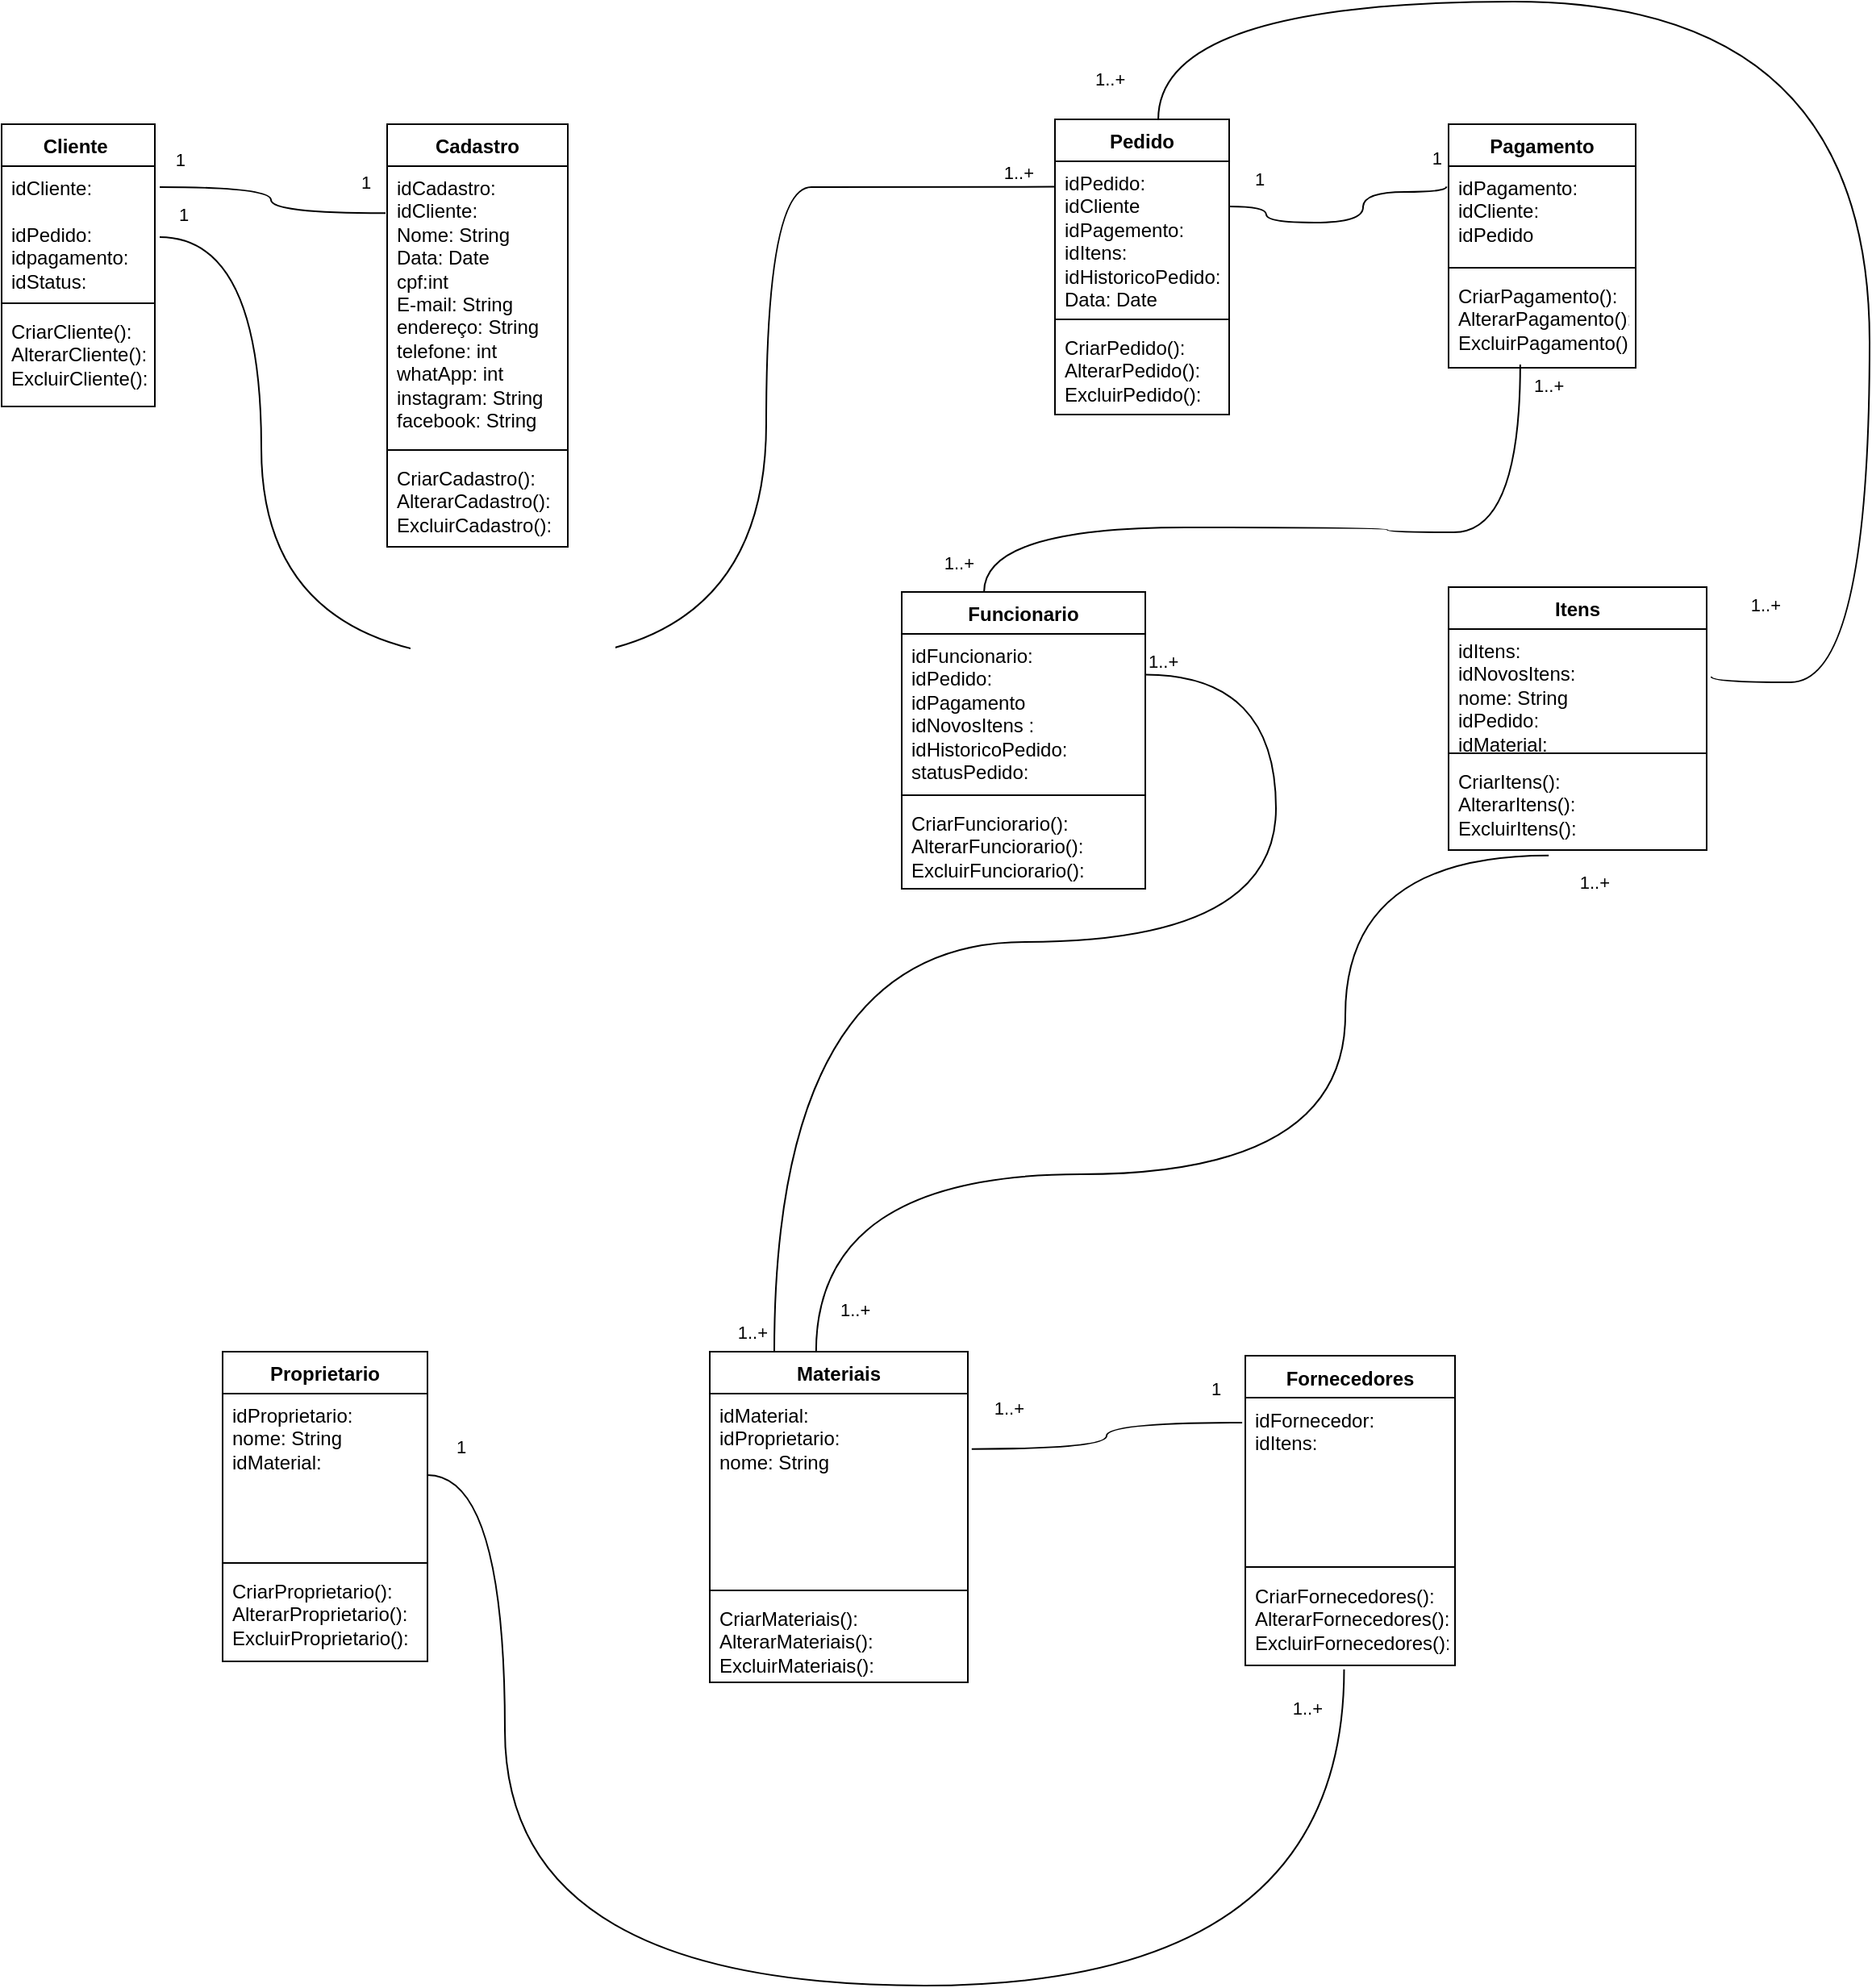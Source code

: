 <mxfile version="26.2.13">
  <diagram name="Página-1" id="I8beG7DLc7keUHuK3WOg">
    <mxGraphModel dx="1161" dy="979" grid="0" gridSize="10" guides="1" tooltips="1" connect="1" arrows="1" fold="1" page="0" pageScale="1" pageWidth="827" pageHeight="1169" math="0" shadow="0">
      <root>
        <mxCell id="0" />
        <mxCell id="1" parent="0" />
        <mxCell id="ag3H703gYOMIYS7V91si-2" value="Cliente&amp;nbsp;" style="swimlane;fontStyle=1;align=center;verticalAlign=top;childLayout=stackLayout;horizontal=1;startSize=26;horizontalStack=0;resizeParent=1;resizeParentMax=0;resizeLast=0;collapsible=1;marginBottom=0;whiteSpace=wrap;html=1;" parent="1" vertex="1">
          <mxGeometry x="-379" y="-159" width="95" height="175" as="geometry">
            <mxRectangle x="-102" y="-28" width="95" height="26" as="alternateBounds" />
          </mxGeometry>
        </mxCell>
        <mxCell id="ag3H703gYOMIYS7V91si-3" value="&lt;div&gt;idCliente:&amp;nbsp;&lt;/div&gt;&lt;div&gt;&lt;br&gt;&lt;/div&gt;idPedido:&lt;div&gt;idpagamento:&lt;/div&gt;&lt;div&gt;idStatus:&lt;/div&gt;&lt;div&gt;&lt;br&gt;&lt;div&gt;&lt;br&gt;&lt;/div&gt;&lt;div&gt;&lt;br&gt;&lt;/div&gt;&lt;/div&gt;" style="text;strokeColor=none;fillColor=none;align=left;verticalAlign=top;spacingLeft=4;spacingRight=4;overflow=hidden;rotatable=0;points=[[0,0.5],[1,0.5]];portConstraint=eastwest;whiteSpace=wrap;html=1;" parent="ag3H703gYOMIYS7V91si-2" vertex="1">
          <mxGeometry y="26" width="95" height="81" as="geometry" />
        </mxCell>
        <mxCell id="ag3H703gYOMIYS7V91si-4" value="" style="line;strokeWidth=1;fillColor=none;align=left;verticalAlign=middle;spacingTop=-1;spacingLeft=3;spacingRight=3;rotatable=0;labelPosition=right;points=[];portConstraint=eastwest;strokeColor=inherit;" parent="ag3H703gYOMIYS7V91si-2" vertex="1">
          <mxGeometry y="107" width="95" height="8" as="geometry" />
        </mxCell>
        <mxCell id="ag3H703gYOMIYS7V91si-5" value="CriarCliente():&lt;div&gt;Alterar&lt;span style=&quot;background-color: transparent; color: light-dark(rgb(0, 0, 0), rgb(255, 255, 255));&quot;&gt;Cliente()&lt;/span&gt;&lt;span style=&quot;background-color: transparent; color: light-dark(rgb(0, 0, 0), rgb(255, 255, 255));&quot;&gt;:&lt;/span&gt;&lt;/div&gt;&lt;div&gt;Excluir&lt;span style=&quot;background-color: transparent; color: light-dark(rgb(0, 0, 0), rgb(255, 255, 255));&quot;&gt;Cliente()&lt;/span&gt;&lt;span style=&quot;background-color: transparent; color: light-dark(rgb(0, 0, 0), rgb(255, 255, 255));&quot;&gt;:&lt;/span&gt;&lt;/div&gt;" style="text;strokeColor=none;fillColor=none;align=left;verticalAlign=top;spacingLeft=4;spacingRight=4;overflow=hidden;rotatable=0;points=[[0,0.5],[1,0.5]];portConstraint=eastwest;whiteSpace=wrap;html=1;" parent="ag3H703gYOMIYS7V91si-2" vertex="1">
          <mxGeometry y="115" width="95" height="60" as="geometry" />
        </mxCell>
        <mxCell id="ag3H703gYOMIYS7V91si-6" value="Funcionario" style="swimlane;fontStyle=1;align=center;verticalAlign=top;childLayout=stackLayout;horizontal=1;startSize=26;horizontalStack=0;resizeParent=1;resizeParentMax=0;resizeLast=0;collapsible=1;marginBottom=0;whiteSpace=wrap;html=1;" parent="1" vertex="1">
          <mxGeometry x="179" y="131" width="151" height="184" as="geometry" />
        </mxCell>
        <mxCell id="ag3H703gYOMIYS7V91si-7" value="&lt;div&gt;idFuncionario:&lt;/div&gt;&lt;div&gt;idPedido:&lt;/div&gt;&lt;div&gt;idPagamento&lt;/div&gt;&lt;div&gt;idNovosItens :&lt;/div&gt;idHistoricoPedido:&lt;div&gt;&lt;span style=&quot;background-color: transparent; color: light-dark(rgb(0, 0, 0), rgb(255, 255, 255));&quot;&gt;statusPedido:&lt;/span&gt;&lt;/div&gt;&lt;div&gt;&lt;br&gt;&lt;/div&gt;" style="text;strokeColor=none;fillColor=none;align=left;verticalAlign=top;spacingLeft=4;spacingRight=4;overflow=hidden;rotatable=0;points=[[0,0.5],[1,0.5]];portConstraint=eastwest;whiteSpace=wrap;html=1;" parent="ag3H703gYOMIYS7V91si-6" vertex="1">
          <mxGeometry y="26" width="151" height="96" as="geometry" />
        </mxCell>
        <mxCell id="ag3H703gYOMIYS7V91si-8" value="" style="line;strokeWidth=1;fillColor=none;align=left;verticalAlign=middle;spacingTop=-1;spacingLeft=3;spacingRight=3;rotatable=0;labelPosition=right;points=[];portConstraint=eastwest;strokeColor=inherit;" parent="ag3H703gYOMIYS7V91si-6" vertex="1">
          <mxGeometry y="122" width="151" height="8" as="geometry" />
        </mxCell>
        <mxCell id="ag3H703gYOMIYS7V91si-9" value="CriarFunciorario():&lt;div&gt;Alterar&lt;span style=&quot;background-color: transparent; color: light-dark(rgb(0, 0, 0), rgb(255, 255, 255));&quot;&gt;Funciorario&lt;/span&gt;&lt;span style=&quot;background-color: transparent; color: light-dark(rgb(0, 0, 0), rgb(255, 255, 255));&quot;&gt;():&lt;/span&gt;&lt;/div&gt;&lt;div&gt;Excluir&lt;span style=&quot;background-color: transparent; color: light-dark(rgb(0, 0, 0), rgb(255, 255, 255));&quot;&gt;Funciorario&lt;/span&gt;&lt;span style=&quot;background-color: transparent; color: light-dark(rgb(0, 0, 0), rgb(255, 255, 255));&quot;&gt;():&lt;/span&gt;&lt;/div&gt;" style="text;strokeColor=none;fillColor=none;align=left;verticalAlign=top;spacingLeft=4;spacingRight=4;overflow=hidden;rotatable=0;points=[[0,0.5],[1,0.5]];portConstraint=eastwest;whiteSpace=wrap;html=1;" parent="ag3H703gYOMIYS7V91si-6" vertex="1">
          <mxGeometry y="130" width="151" height="54" as="geometry" />
        </mxCell>
        <mxCell id="ag3H703gYOMIYS7V91si-10" value="Proprietario&lt;div&gt;&lt;br&gt;&lt;/div&gt;" style="swimlane;fontStyle=1;align=center;verticalAlign=top;childLayout=stackLayout;horizontal=1;startSize=26;horizontalStack=0;resizeParent=1;resizeParentMax=0;resizeLast=0;collapsible=1;marginBottom=0;whiteSpace=wrap;html=1;" parent="1" vertex="1">
          <mxGeometry x="-242" y="602" width="127" height="192" as="geometry" />
        </mxCell>
        <mxCell id="ag3H703gYOMIYS7V91si-11" value="&lt;div&gt;idProprietario:&lt;/div&gt;&lt;div&gt;nome: String&lt;/div&gt;&lt;div&gt;idMaterial:&lt;/div&gt;&lt;div&gt;&lt;br&gt;&lt;/div&gt;&lt;br&gt;&lt;div&gt;&lt;br&gt;&lt;/div&gt;&lt;div&gt;&lt;br&gt;&lt;/div&gt;&lt;div&gt;(melhora em todos os processos)eficiancia:&amp;nbsp;&amp;nbsp;&lt;br&gt;&lt;div&gt;&lt;br&gt;&lt;div&gt;&lt;br&gt;&lt;/div&gt;&lt;/div&gt;&lt;/div&gt;" style="text;strokeColor=none;fillColor=none;align=left;verticalAlign=top;spacingLeft=4;spacingRight=4;overflow=hidden;rotatable=0;points=[[0,0.5],[1,0.5]];portConstraint=eastwest;whiteSpace=wrap;html=1;" parent="ag3H703gYOMIYS7V91si-10" vertex="1">
          <mxGeometry y="26" width="127" height="101" as="geometry" />
        </mxCell>
        <mxCell id="ag3H703gYOMIYS7V91si-12" value="" style="line;strokeWidth=1;fillColor=none;align=left;verticalAlign=middle;spacingTop=-1;spacingLeft=3;spacingRight=3;rotatable=0;labelPosition=right;points=[];portConstraint=eastwest;strokeColor=inherit;" parent="ag3H703gYOMIYS7V91si-10" vertex="1">
          <mxGeometry y="127" width="127" height="8" as="geometry" />
        </mxCell>
        <mxCell id="ag3H703gYOMIYS7V91si-13" value="CriarProprietario():&lt;div&gt;Alterar&lt;span style=&quot;background-color: transparent; color: light-dark(rgb(0, 0, 0), rgb(255, 255, 255));&quot;&gt;Proprietario&lt;/span&gt;&lt;span style=&quot;background-color: transparent; color: light-dark(rgb(0, 0, 0), rgb(255, 255, 255));&quot;&gt;():&lt;/span&gt;&lt;/div&gt;&lt;div&gt;Excluir&lt;span style=&quot;background-color: transparent; color: light-dark(rgb(0, 0, 0), rgb(255, 255, 255));&quot;&gt;Proprietario&lt;/span&gt;&lt;span style=&quot;background-color: transparent; color: light-dark(rgb(0, 0, 0), rgb(255, 255, 255));&quot;&gt;():&lt;/span&gt;&lt;/div&gt;" style="text;strokeColor=none;fillColor=none;align=left;verticalAlign=top;spacingLeft=4;spacingRight=4;overflow=hidden;rotatable=0;points=[[0,0.5],[1,0.5]];portConstraint=eastwest;whiteSpace=wrap;html=1;" parent="ag3H703gYOMIYS7V91si-10" vertex="1">
          <mxGeometry y="135" width="127" height="57" as="geometry" />
        </mxCell>
        <mxCell id="ag3H703gYOMIYS7V91si-14" value="Pedido" style="swimlane;fontStyle=1;align=center;verticalAlign=top;childLayout=stackLayout;horizontal=1;startSize=26;horizontalStack=0;resizeParent=1;resizeParentMax=0;resizeLast=0;collapsible=1;marginBottom=0;whiteSpace=wrap;html=1;" parent="1" vertex="1">
          <mxGeometry x="274" y="-162" width="108" height="183" as="geometry" />
        </mxCell>
        <mxCell id="ag3H703gYOMIYS7V91si-15" value="idPedido:&lt;div&gt;idCliente&lt;br&gt;&lt;div&gt;idPagemento:&lt;/div&gt;&lt;div&gt;idItens:&lt;/div&gt;&lt;div&gt;idHistoricoPedido:&lt;/div&gt;&lt;div&gt;Data: Date&lt;br&gt;&lt;div&gt;&lt;br&gt;&lt;/div&gt;&lt;/div&gt;&lt;/div&gt;" style="text;strokeColor=none;fillColor=none;align=left;verticalAlign=top;spacingLeft=4;spacingRight=4;overflow=hidden;rotatable=0;points=[[0,0.5],[1,0.5]];portConstraint=eastwest;whiteSpace=wrap;html=1;" parent="ag3H703gYOMIYS7V91si-14" vertex="1">
          <mxGeometry y="26" width="108" height="94" as="geometry" />
        </mxCell>
        <mxCell id="ag3H703gYOMIYS7V91si-16" value="" style="line;strokeWidth=1;fillColor=none;align=left;verticalAlign=middle;spacingTop=-1;spacingLeft=3;spacingRight=3;rotatable=0;labelPosition=right;points=[];portConstraint=eastwest;strokeColor=inherit;" parent="ag3H703gYOMIYS7V91si-14" vertex="1">
          <mxGeometry y="120" width="108" height="8" as="geometry" />
        </mxCell>
        <mxCell id="ag3H703gYOMIYS7V91si-17" value="CriarPedido():&lt;div&gt;Alterar&lt;span style=&quot;background-color: transparent; color: light-dark(rgb(0, 0, 0), rgb(255, 255, 255));&quot;&gt;Pedido&lt;/span&gt;&lt;span style=&quot;background-color: transparent; color: light-dark(rgb(0, 0, 0), rgb(255, 255, 255));&quot;&gt;():&lt;/span&gt;&lt;/div&gt;&lt;div&gt;Excluir&lt;span style=&quot;background-color: transparent; color: light-dark(rgb(0, 0, 0), rgb(255, 255, 255));&quot;&gt;Pedido&lt;/span&gt;&lt;span style=&quot;background-color: transparent; color: light-dark(rgb(0, 0, 0), rgb(255, 255, 255));&quot;&gt;():&lt;/span&gt;&lt;/div&gt;" style="text;strokeColor=none;fillColor=none;align=left;verticalAlign=top;spacingLeft=4;spacingRight=4;overflow=hidden;rotatable=0;points=[[0,0.5],[1,0.5]];portConstraint=eastwest;whiteSpace=wrap;html=1;" parent="ag3H703gYOMIYS7V91si-14" vertex="1">
          <mxGeometry y="128" width="108" height="55" as="geometry" />
        </mxCell>
        <mxCell id="ag3H703gYOMIYS7V91si-18" value="Itens&lt;div&gt;&lt;br&gt;&lt;/div&gt;" style="swimlane;fontStyle=1;align=center;verticalAlign=top;childLayout=stackLayout;horizontal=1;startSize=26;horizontalStack=0;resizeParent=1;resizeParentMax=0;resizeLast=0;collapsible=1;marginBottom=0;whiteSpace=wrap;html=1;" parent="1" vertex="1">
          <mxGeometry x="518" y="128" width="160" height="163" as="geometry" />
        </mxCell>
        <mxCell id="ag3H703gYOMIYS7V91si-19" value="idItens:&lt;div&gt;idNovosItens:&lt;/div&gt;&lt;div&gt;nome: String&lt;/div&gt;&lt;div&gt;idPedido:&lt;/div&gt;&lt;div&gt;idMaterial:&lt;br&gt;&lt;div&gt;&lt;br&gt;&lt;/div&gt;&lt;/div&gt;" style="text;strokeColor=none;fillColor=none;align=left;verticalAlign=top;spacingLeft=4;spacingRight=4;overflow=hidden;rotatable=0;points=[[0,0.5],[1,0.5]];portConstraint=eastwest;whiteSpace=wrap;html=1;" parent="ag3H703gYOMIYS7V91si-18" vertex="1">
          <mxGeometry y="26" width="160" height="73" as="geometry" />
        </mxCell>
        <mxCell id="ag3H703gYOMIYS7V91si-20" value="" style="line;strokeWidth=1;fillColor=none;align=left;verticalAlign=middle;spacingTop=-1;spacingLeft=3;spacingRight=3;rotatable=0;labelPosition=right;points=[];portConstraint=eastwest;strokeColor=inherit;" parent="ag3H703gYOMIYS7V91si-18" vertex="1">
          <mxGeometry y="99" width="160" height="8" as="geometry" />
        </mxCell>
        <mxCell id="ag3H703gYOMIYS7V91si-21" value="CriarItens():&lt;div&gt;Alterar&lt;span style=&quot;background-color: transparent; color: light-dark(rgb(0, 0, 0), rgb(255, 255, 255));&quot;&gt;Itens&lt;/span&gt;&lt;span style=&quot;background-color: transparent; color: light-dark(rgb(0, 0, 0), rgb(255, 255, 255));&quot;&gt;():&lt;/span&gt;&lt;/div&gt;&lt;div&gt;Excluir&lt;span style=&quot;background-color: transparent; color: light-dark(rgb(0, 0, 0), rgb(255, 255, 255));&quot;&gt;Itens&lt;/span&gt;&lt;span style=&quot;background-color: transparent; color: light-dark(rgb(0, 0, 0), rgb(255, 255, 255));&quot;&gt;():&lt;/span&gt;&lt;/div&gt;" style="text;strokeColor=none;fillColor=none;align=left;verticalAlign=top;spacingLeft=4;spacingRight=4;overflow=hidden;rotatable=0;points=[[0,0.5],[1,0.5]];portConstraint=eastwest;whiteSpace=wrap;html=1;" parent="ag3H703gYOMIYS7V91si-18" vertex="1">
          <mxGeometry y="107" width="160" height="56" as="geometry" />
        </mxCell>
        <mxCell id="ag3H703gYOMIYS7V91si-22" value="Pagamento" style="swimlane;fontStyle=1;align=center;verticalAlign=top;childLayout=stackLayout;horizontal=1;startSize=26;horizontalStack=0;resizeParent=1;resizeParentMax=0;resizeLast=0;collapsible=1;marginBottom=0;whiteSpace=wrap;html=1;" parent="1" vertex="1">
          <mxGeometry x="518" y="-159" width="116" height="151" as="geometry" />
        </mxCell>
        <mxCell id="ag3H703gYOMIYS7V91si-23" value="idPagamento:&lt;div&gt;idCliente:&lt;/div&gt;&lt;div&gt;idPedido&lt;br&gt;&lt;div&gt;&lt;br&gt;&lt;/div&gt;&lt;/div&gt;" style="text;strokeColor=none;fillColor=none;align=left;verticalAlign=top;spacingLeft=4;spacingRight=4;overflow=hidden;rotatable=0;points=[[0,0.5],[1,0.5]];portConstraint=eastwest;whiteSpace=wrap;html=1;" parent="ag3H703gYOMIYS7V91si-22" vertex="1">
          <mxGeometry y="26" width="116" height="59" as="geometry" />
        </mxCell>
        <mxCell id="ag3H703gYOMIYS7V91si-24" value="" style="line;strokeWidth=1;fillColor=none;align=left;verticalAlign=middle;spacingTop=-1;spacingLeft=3;spacingRight=3;rotatable=0;labelPosition=right;points=[];portConstraint=eastwest;strokeColor=inherit;" parent="ag3H703gYOMIYS7V91si-22" vertex="1">
          <mxGeometry y="85" width="116" height="8" as="geometry" />
        </mxCell>
        <mxCell id="ag3H703gYOMIYS7V91si-25" value="CriarPagamento():&lt;div&gt;Alterar&lt;span style=&quot;background-color: transparent; color: light-dark(rgb(0, 0, 0), rgb(255, 255, 255));&quot;&gt;Pagamento&lt;/span&gt;&lt;span style=&quot;background-color: transparent; color: light-dark(rgb(0, 0, 0), rgb(255, 255, 255));&quot;&gt;():&lt;/span&gt;&lt;/div&gt;&lt;div&gt;Excluir&lt;span style=&quot;background-color: transparent; color: light-dark(rgb(0, 0, 0), rgb(255, 255, 255));&quot;&gt;Pagamento&lt;/span&gt;&lt;span style=&quot;background-color: transparent; color: light-dark(rgb(0, 0, 0), rgb(255, 255, 255));&quot;&gt;():&lt;/span&gt;&lt;/div&gt;" style="text;strokeColor=none;fillColor=none;align=left;verticalAlign=top;spacingLeft=4;spacingRight=4;overflow=hidden;rotatable=0;points=[[0,0.5],[1,0.5]];portConstraint=eastwest;whiteSpace=wrap;html=1;" parent="ag3H703gYOMIYS7V91si-22" vertex="1">
          <mxGeometry y="93" width="116" height="58" as="geometry" />
        </mxCell>
        <mxCell id="ag3H703gYOMIYS7V91si-26" value="Cadastro" style="swimlane;fontStyle=1;align=center;verticalAlign=top;childLayout=stackLayout;horizontal=1;startSize=26;horizontalStack=0;resizeParent=1;resizeParentMax=0;resizeLast=0;collapsible=1;marginBottom=0;whiteSpace=wrap;html=1;" parent="1" vertex="1">
          <mxGeometry x="-140" y="-159" width="112" height="262" as="geometry" />
        </mxCell>
        <mxCell id="ag3H703gYOMIYS7V91si-27" value="idCadastro:&lt;div&gt;idCliente:&lt;/div&gt;&lt;div&gt;Nome: String&lt;/div&gt;&lt;div&gt;Data: Date&lt;/div&gt;&lt;div&gt;cpf:int&lt;/div&gt;&lt;div&gt;E-mail:&amp;nbsp;&lt;span style=&quot;background-color: transparent; color: light-dark(rgb(0, 0, 0), rgb(255, 255, 255));&quot;&gt;String&lt;/span&gt;&lt;/div&gt;&lt;div&gt;endereço: String&lt;/div&gt;&lt;div&gt;telefone: int&lt;/div&gt;&lt;div&gt;whatApp:&amp;nbsp;&lt;span style=&quot;background-color: transparent; color: light-dark(rgb(0, 0, 0), rgb(255, 255, 255));&quot;&gt;int&lt;/span&gt;&lt;/div&gt;&lt;div&gt;instagram:&amp;nbsp;&lt;span style=&quot;background-color: transparent; color: light-dark(rgb(0, 0, 0), rgb(255, 255, 255));&quot;&gt;String&lt;/span&gt;&lt;/div&gt;&lt;div&gt;facebook:&amp;nbsp;&lt;span style=&quot;background-color: transparent; color: light-dark(rgb(0, 0, 0), rgb(255, 255, 255));&quot;&gt;String&lt;/span&gt;&lt;/div&gt;&lt;div&gt;&lt;br&gt;&lt;/div&gt;&lt;div&gt;&lt;br&gt;&lt;/div&gt;&lt;div&gt;&lt;br&gt;&lt;/div&gt;&lt;div&gt;&lt;br&gt;&lt;div&gt;&lt;br&gt;&lt;/div&gt;&lt;/div&gt;" style="text;strokeColor=none;fillColor=none;align=left;verticalAlign=top;spacingLeft=4;spacingRight=4;overflow=hidden;rotatable=0;points=[[0,0.5],[1,0.5]];portConstraint=eastwest;whiteSpace=wrap;html=1;" parent="ag3H703gYOMIYS7V91si-26" vertex="1">
          <mxGeometry y="26" width="112" height="172" as="geometry" />
        </mxCell>
        <mxCell id="ag3H703gYOMIYS7V91si-28" value="" style="line;strokeWidth=1;fillColor=none;align=left;verticalAlign=middle;spacingTop=-1;spacingLeft=3;spacingRight=3;rotatable=0;labelPosition=right;points=[];portConstraint=eastwest;strokeColor=inherit;" parent="ag3H703gYOMIYS7V91si-26" vertex="1">
          <mxGeometry y="198" width="112" height="8" as="geometry" />
        </mxCell>
        <mxCell id="ag3H703gYOMIYS7V91si-29" value="CriarCadastro():&lt;div&gt;Alterar&lt;span style=&quot;background-color: transparent; color: light-dark(rgb(0, 0, 0), rgb(255, 255, 255));&quot;&gt;Cadastro&lt;/span&gt;&lt;span style=&quot;background-color: transparent; color: light-dark(rgb(0, 0, 0), rgb(255, 255, 255));&quot;&gt;():&lt;/span&gt;&lt;/div&gt;&lt;div&gt;Excluir&lt;span style=&quot;background-color: transparent; color: light-dark(rgb(0, 0, 0), rgb(255, 255, 255));&quot;&gt;Cadastro&lt;/span&gt;&lt;span style=&quot;background-color: transparent; color: light-dark(rgb(0, 0, 0), rgb(255, 255, 255));&quot;&gt;():&lt;/span&gt;&lt;/div&gt;" style="text;strokeColor=none;fillColor=none;align=left;verticalAlign=top;spacingLeft=4;spacingRight=4;overflow=hidden;rotatable=0;points=[[0,0.5],[1,0.5]];portConstraint=eastwest;whiteSpace=wrap;html=1;" parent="ag3H703gYOMIYS7V91si-26" vertex="1">
          <mxGeometry y="206" width="112" height="56" as="geometry" />
        </mxCell>
        <mxCell id="JyV5XTiLd7GKPldr3pGn-1" value="" style="endArrow=none;html=1;edgeStyle=orthogonalEdgeStyle;rounded=0;fontSize=12;startSize=8;endSize=8;curved=1;exitX=-0.009;exitY=0.169;exitDx=0;exitDy=0;exitPerimeter=0;entryX=1.032;entryY=0.16;entryDx=0;entryDy=0;entryPerimeter=0;" edge="1" parent="1" source="ag3H703gYOMIYS7V91si-27" target="ag3H703gYOMIYS7V91si-3">
          <mxGeometry relative="1" as="geometry">
            <mxPoint x="-238" y="-66" as="sourcePoint" />
            <mxPoint x="-233" y="-123" as="targetPoint" />
          </mxGeometry>
        </mxCell>
        <mxCell id="JyV5XTiLd7GKPldr3pGn-2" value="1" style="edgeLabel;resizable=0;html=1;align=left;verticalAlign=bottom;" connectable="0" vertex="1" parent="JyV5XTiLd7GKPldr3pGn-1">
          <mxGeometry x="-1" relative="1" as="geometry">
            <mxPoint x="-17" y="-11" as="offset" />
          </mxGeometry>
        </mxCell>
        <mxCell id="JyV5XTiLd7GKPldr3pGn-3" value="1" style="edgeLabel;resizable=0;html=1;align=right;verticalAlign=bottom;" connectable="0" vertex="1" parent="JyV5XTiLd7GKPldr3pGn-1">
          <mxGeometry x="1" relative="1" as="geometry">
            <mxPoint x="16" y="-8" as="offset" />
          </mxGeometry>
        </mxCell>
        <mxCell id="JyV5XTiLd7GKPldr3pGn-4" value="" style="endArrow=none;html=1;edgeStyle=orthogonalEdgeStyle;rounded=0;fontSize=12;startSize=8;endSize=8;curved=1;exitX=1;exitY=0.5;exitDx=0;exitDy=0;entryX=-0.003;entryY=0.168;entryDx=0;entryDy=0;entryPerimeter=0;" edge="1" parent="1" target="ag3H703gYOMIYS7V91si-15">
          <mxGeometry relative="1" as="geometry">
            <mxPoint x="-281" y="-89" as="sourcePoint" />
            <mxPoint x="151" y="-119.968" as="targetPoint" />
            <Array as="points">
              <mxPoint x="-218" y="-89" />
              <mxPoint x="-218" y="173" />
              <mxPoint x="95" y="173" />
              <mxPoint x="95" y="-120" />
              <mxPoint x="151" y="-120" />
            </Array>
          </mxGeometry>
        </mxCell>
        <mxCell id="JyV5XTiLd7GKPldr3pGn-5" value="1" style="edgeLabel;resizable=0;html=1;align=left;verticalAlign=bottom;" connectable="0" vertex="1" parent="JyV5XTiLd7GKPldr3pGn-4">
          <mxGeometry x="-1" relative="1" as="geometry">
            <mxPoint x="10" y="-6" as="offset" />
          </mxGeometry>
        </mxCell>
        <mxCell id="JyV5XTiLd7GKPldr3pGn-6" value="1..+" style="edgeLabel;resizable=0;html=1;align=right;verticalAlign=bottom;" connectable="0" vertex="1" parent="JyV5XTiLd7GKPldr3pGn-4">
          <mxGeometry x="1" relative="1" as="geometry">
            <mxPoint x="-12" as="offset" />
          </mxGeometry>
        </mxCell>
        <mxCell id="JyV5XTiLd7GKPldr3pGn-7" value="" style="endArrow=none;html=1;edgeStyle=orthogonalEdgeStyle;rounded=0;fontSize=12;startSize=8;endSize=8;curved=1;entryX=-0.011;entryY=0.215;entryDx=0;entryDy=0;entryPerimeter=0;" edge="1" parent="1" target="ag3H703gYOMIYS7V91si-23">
          <mxGeometry relative="1" as="geometry">
            <mxPoint x="382" y="-108" as="sourcePoint" />
            <mxPoint x="410" y="-117" as="targetPoint" />
            <Array as="points">
              <mxPoint x="405" y="-108" />
              <mxPoint x="405" y="-98" />
              <mxPoint x="465" y="-98" />
              <mxPoint x="465" y="-117" />
              <mxPoint x="517" y="-117" />
            </Array>
          </mxGeometry>
        </mxCell>
        <mxCell id="JyV5XTiLd7GKPldr3pGn-8" value="1" style="edgeLabel;resizable=0;html=1;align=left;verticalAlign=bottom;" connectable="0" vertex="1" parent="JyV5XTiLd7GKPldr3pGn-7">
          <mxGeometry x="-1" relative="1" as="geometry">
            <mxPoint x="14" y="-9" as="offset" />
          </mxGeometry>
        </mxCell>
        <mxCell id="JyV5XTiLd7GKPldr3pGn-9" value="1" style="edgeLabel;resizable=0;html=1;align=right;verticalAlign=bottom;" connectable="0" vertex="1" parent="JyV5XTiLd7GKPldr3pGn-7">
          <mxGeometry x="1" relative="1" as="geometry">
            <mxPoint x="-2" y="-9" as="offset" />
          </mxGeometry>
        </mxCell>
        <mxCell id="JyV5XTiLd7GKPldr3pGn-10" value="" style="endArrow=none;html=1;edgeStyle=orthogonalEdgeStyle;rounded=0;fontSize=12;startSize=8;endSize=8;curved=1;exitX=0.999;exitY=0.263;exitDx=0;exitDy=0;exitPerimeter=0;entryX=0.25;entryY=0;entryDx=0;entryDy=0;" edge="1" parent="1" source="ag3H703gYOMIYS7V91si-7" target="JyV5XTiLd7GKPldr3pGn-17">
          <mxGeometry relative="1" as="geometry">
            <mxPoint x="-224" y="298" as="sourcePoint" />
            <mxPoint x="-75" y="295" as="targetPoint" />
            <Array as="points">
              <mxPoint x="411" y="182" />
              <mxPoint x="411" y="348" />
              <mxPoint x="100" y="348" />
            </Array>
          </mxGeometry>
        </mxCell>
        <mxCell id="JyV5XTiLd7GKPldr3pGn-11" value="1..+" style="edgeLabel;resizable=0;html=1;align=left;verticalAlign=bottom;" connectable="0" vertex="1" parent="JyV5XTiLd7GKPldr3pGn-10">
          <mxGeometry x="-1" relative="1" as="geometry" />
        </mxCell>
        <mxCell id="JyV5XTiLd7GKPldr3pGn-12" value="1..+" style="edgeLabel;resizable=0;html=1;align=right;verticalAlign=bottom;" connectable="0" vertex="1" parent="JyV5XTiLd7GKPldr3pGn-10">
          <mxGeometry x="1" relative="1" as="geometry">
            <mxPoint x="-4" y="-4" as="offset" />
          </mxGeometry>
        </mxCell>
        <mxCell id="JyV5XTiLd7GKPldr3pGn-13" value="Fornecedores" style="swimlane;fontStyle=1;align=center;verticalAlign=top;childLayout=stackLayout;horizontal=1;startSize=26;horizontalStack=0;resizeParent=1;resizeParentMax=0;resizeLast=0;collapsible=1;marginBottom=0;whiteSpace=wrap;html=1;" vertex="1" parent="1">
          <mxGeometry x="392" y="604.5" width="130" height="192" as="geometry" />
        </mxCell>
        <mxCell id="JyV5XTiLd7GKPldr3pGn-14" value="idFornecedor:&lt;div&gt;idItens:&lt;/div&gt;" style="text;strokeColor=none;fillColor=none;align=left;verticalAlign=top;spacingLeft=4;spacingRight=4;overflow=hidden;rotatable=0;points=[[0,0.5],[1,0.5]];portConstraint=eastwest;whiteSpace=wrap;html=1;" vertex="1" parent="JyV5XTiLd7GKPldr3pGn-13">
          <mxGeometry y="26" width="130" height="101" as="geometry" />
        </mxCell>
        <mxCell id="JyV5XTiLd7GKPldr3pGn-15" value="" style="line;strokeWidth=1;fillColor=none;align=left;verticalAlign=middle;spacingTop=-1;spacingLeft=3;spacingRight=3;rotatable=0;labelPosition=right;points=[];portConstraint=eastwest;strokeColor=inherit;" vertex="1" parent="JyV5XTiLd7GKPldr3pGn-13">
          <mxGeometry y="127" width="130" height="8" as="geometry" />
        </mxCell>
        <mxCell id="JyV5XTiLd7GKPldr3pGn-16" value="CriarFornecedores():&lt;div&gt;AlterarFornecedores&lt;span style=&quot;background-color: transparent; color: light-dark(rgb(0, 0, 0), rgb(255, 255, 255));&quot;&gt;():&lt;/span&gt;&lt;/div&gt;&lt;div&gt;ExcluirFornecedores&lt;span style=&quot;background-color: transparent; color: light-dark(rgb(0, 0, 0), rgb(255, 255, 255));&quot;&gt;():&lt;/span&gt;&lt;/div&gt;" style="text;strokeColor=none;fillColor=none;align=left;verticalAlign=top;spacingLeft=4;spacingRight=4;overflow=hidden;rotatable=0;points=[[0,0.5],[1,0.5]];portConstraint=eastwest;whiteSpace=wrap;html=1;" vertex="1" parent="JyV5XTiLd7GKPldr3pGn-13">
          <mxGeometry y="135" width="130" height="57" as="geometry" />
        </mxCell>
        <mxCell id="JyV5XTiLd7GKPldr3pGn-17" value="Materiais&lt;div&gt;&lt;br&gt;&lt;/div&gt;" style="swimlane;fontStyle=1;align=center;verticalAlign=top;childLayout=stackLayout;horizontal=1;startSize=26;horizontalStack=0;resizeParent=1;resizeParentMax=0;resizeLast=0;collapsible=1;marginBottom=0;whiteSpace=wrap;html=1;" vertex="1" parent="1">
          <mxGeometry x="60" y="602" width="160" height="205" as="geometry" />
        </mxCell>
        <mxCell id="JyV5XTiLd7GKPldr3pGn-18" value="idMaterial:&lt;div&gt;idProprietario:&lt;/div&gt;&lt;div&gt;nome: String&lt;br&gt;&lt;div&gt;&lt;br&gt;&lt;/div&gt;&lt;/div&gt;" style="text;strokeColor=none;fillColor=none;align=left;verticalAlign=top;spacingLeft=4;spacingRight=4;overflow=hidden;rotatable=0;points=[[0,0.5],[1,0.5]];portConstraint=eastwest;whiteSpace=wrap;html=1;" vertex="1" parent="JyV5XTiLd7GKPldr3pGn-17">
          <mxGeometry y="26" width="160" height="118" as="geometry" />
        </mxCell>
        <mxCell id="JyV5XTiLd7GKPldr3pGn-19" value="" style="line;strokeWidth=1;fillColor=none;align=left;verticalAlign=middle;spacingTop=-1;spacingLeft=3;spacingRight=3;rotatable=0;labelPosition=right;points=[];portConstraint=eastwest;strokeColor=inherit;" vertex="1" parent="JyV5XTiLd7GKPldr3pGn-17">
          <mxGeometry y="144" width="160" height="8" as="geometry" />
        </mxCell>
        <mxCell id="JyV5XTiLd7GKPldr3pGn-20" value="CriarMateriais():&lt;div&gt;AlterarMateriais&lt;span style=&quot;background-color: transparent; color: light-dark(rgb(0, 0, 0), rgb(255, 255, 255));&quot;&gt;():&lt;/span&gt;&lt;/div&gt;&lt;div&gt;ExcluirMateriais&lt;span style=&quot;background-color: transparent; color: light-dark(rgb(0, 0, 0), rgb(255, 255, 255));&quot;&gt;():&lt;/span&gt;&lt;/div&gt;" style="text;strokeColor=none;fillColor=none;align=left;verticalAlign=top;spacingLeft=4;spacingRight=4;overflow=hidden;rotatable=0;points=[[0,0.5],[1,0.5]];portConstraint=eastwest;whiteSpace=wrap;html=1;" vertex="1" parent="JyV5XTiLd7GKPldr3pGn-17">
          <mxGeometry y="152" width="160" height="53" as="geometry" />
        </mxCell>
        <mxCell id="JyV5XTiLd7GKPldr3pGn-21" value="" style="endArrow=none;html=1;edgeStyle=orthogonalEdgeStyle;rounded=0;fontSize=12;startSize=8;endSize=8;curved=1;exitX=0.383;exitY=0.966;exitDx=0;exitDy=0;exitPerimeter=0;entryX=0.338;entryY=0;entryDx=0;entryDy=0;entryPerimeter=0;" edge="1" parent="1" source="ag3H703gYOMIYS7V91si-25" target="ag3H703gYOMIYS7V91si-6">
          <mxGeometry relative="1" as="geometry">
            <mxPoint x="481.428" y="-3" as="sourcePoint" />
            <mxPoint x="159" y="224" as="targetPoint" />
            <Array as="points">
              <mxPoint x="562" y="94" />
              <mxPoint x="480" y="94" />
              <mxPoint x="480" y="91" />
              <mxPoint x="230" y="91" />
            </Array>
          </mxGeometry>
        </mxCell>
        <mxCell id="JyV5XTiLd7GKPldr3pGn-22" value="1..+" style="edgeLabel;resizable=0;html=1;align=left;verticalAlign=bottom;" connectable="0" vertex="1" parent="JyV5XTiLd7GKPldr3pGn-21">
          <mxGeometry x="-1" relative="1" as="geometry">
            <mxPoint x="7" y="21" as="offset" />
          </mxGeometry>
        </mxCell>
        <mxCell id="JyV5XTiLd7GKPldr3pGn-23" value="1..+" style="edgeLabel;resizable=0;html=1;align=right;verticalAlign=bottom;" connectable="0" vertex="1" parent="JyV5XTiLd7GKPldr3pGn-21">
          <mxGeometry x="1" relative="1" as="geometry">
            <mxPoint x="-6" y="-10" as="offset" />
          </mxGeometry>
        </mxCell>
        <mxCell id="JyV5XTiLd7GKPldr3pGn-24" value="" style="endArrow=none;html=1;edgeStyle=orthogonalEdgeStyle;rounded=0;fontSize=12;startSize=8;endSize=8;curved=1;exitX=0.412;exitY=0;exitDx=0;exitDy=0;exitPerimeter=0;entryX=0.388;entryY=1.06;entryDx=0;entryDy=0;entryPerimeter=0;" edge="1" parent="1" source="JyV5XTiLd7GKPldr3pGn-17" target="ag3H703gYOMIYS7V91si-21">
          <mxGeometry relative="1" as="geometry">
            <mxPoint x="257" y="524" as="sourcePoint" />
            <mxPoint x="417" y="524" as="targetPoint" />
            <Array as="points">
              <mxPoint x="126" y="492" />
              <mxPoint x="454" y="492" />
            </Array>
          </mxGeometry>
        </mxCell>
        <mxCell id="JyV5XTiLd7GKPldr3pGn-25" value="1..+" style="edgeLabel;resizable=0;html=1;align=left;verticalAlign=bottom;" connectable="0" vertex="1" parent="JyV5XTiLd7GKPldr3pGn-24">
          <mxGeometry x="-1" relative="1" as="geometry">
            <mxPoint x="13" y="-18" as="offset" />
          </mxGeometry>
        </mxCell>
        <mxCell id="JyV5XTiLd7GKPldr3pGn-26" value="1..+&lt;div&gt;&lt;br&gt;&lt;/div&gt;" style="edgeLabel;resizable=0;html=1;align=right;verticalAlign=bottom;" connectable="0" vertex="1" parent="JyV5XTiLd7GKPldr3pGn-24">
          <mxGeometry x="1" relative="1" as="geometry">
            <mxPoint x="38" y="38" as="offset" />
          </mxGeometry>
        </mxCell>
        <mxCell id="JyV5XTiLd7GKPldr3pGn-27" value="" style="endArrow=none;html=1;edgeStyle=orthogonalEdgeStyle;rounded=0;fontSize=12;startSize=8;endSize=8;curved=1;entryX=0.471;entryY=1.044;entryDx=0;entryDy=0;entryPerimeter=0;" edge="1" parent="1" source="ag3H703gYOMIYS7V91si-11" target="JyV5XTiLd7GKPldr3pGn-16">
          <mxGeometry relative="1" as="geometry">
            <mxPoint x="-140" y="661" as="sourcePoint" />
            <mxPoint x="20" y="661" as="targetPoint" />
            <Array as="points">
              <mxPoint x="-67" y="679" />
              <mxPoint x="-67" y="995" />
              <mxPoint x="453" y="995" />
            </Array>
          </mxGeometry>
        </mxCell>
        <mxCell id="JyV5XTiLd7GKPldr3pGn-28" value="1" style="edgeLabel;resizable=0;html=1;align=left;verticalAlign=bottom;" connectable="0" vertex="1" parent="JyV5XTiLd7GKPldr3pGn-27">
          <mxGeometry x="-1" relative="1" as="geometry">
            <mxPoint x="16" y="-9" as="offset" />
          </mxGeometry>
        </mxCell>
        <mxCell id="JyV5XTiLd7GKPldr3pGn-29" value="1..+" style="edgeLabel;resizable=0;html=1;align=right;verticalAlign=bottom;" connectable="0" vertex="1" parent="JyV5XTiLd7GKPldr3pGn-27">
          <mxGeometry x="1" relative="1" as="geometry">
            <mxPoint x="-13" y="32" as="offset" />
          </mxGeometry>
        </mxCell>
        <mxCell id="JyV5XTiLd7GKPldr3pGn-30" value="" style="endArrow=none;html=1;edgeStyle=orthogonalEdgeStyle;rounded=0;fontSize=12;startSize=8;endSize=8;curved=1;exitX=-0.015;exitY=0.153;exitDx=0;exitDy=0;exitPerimeter=0;entryX=1.015;entryY=0.291;entryDx=0;entryDy=0;entryPerimeter=0;" edge="1" parent="1" source="JyV5XTiLd7GKPldr3pGn-14" target="JyV5XTiLd7GKPldr3pGn-18">
          <mxGeometry relative="1" as="geometry">
            <mxPoint x="343" y="708" as="sourcePoint" />
            <mxPoint x="254" y="668" as="targetPoint" />
          </mxGeometry>
        </mxCell>
        <mxCell id="JyV5XTiLd7GKPldr3pGn-31" value="1" style="edgeLabel;resizable=0;html=1;align=left;verticalAlign=bottom;" connectable="0" vertex="1" parent="JyV5XTiLd7GKPldr3pGn-30">
          <mxGeometry x="-1" relative="1" as="geometry">
            <mxPoint x="-21" y="-12" as="offset" />
          </mxGeometry>
        </mxCell>
        <mxCell id="JyV5XTiLd7GKPldr3pGn-32" value="1..+" style="edgeLabel;resizable=0;html=1;align=right;verticalAlign=bottom;" connectable="0" vertex="1" parent="JyV5XTiLd7GKPldr3pGn-30">
          <mxGeometry x="1" relative="1" as="geometry">
            <mxPoint x="33" y="-17" as="offset" />
          </mxGeometry>
        </mxCell>
        <mxCell id="JyV5XTiLd7GKPldr3pGn-33" value="" style="endArrow=none;html=1;edgeStyle=orthogonalEdgeStyle;rounded=0;fontSize=12;startSize=8;endSize=8;curved=1;entryX=1.018;entryY=0.404;entryDx=0;entryDy=0;entryPerimeter=0;exitX=0.593;exitY=0;exitDx=0;exitDy=0;exitPerimeter=0;" edge="1" parent="1" source="ag3H703gYOMIYS7V91si-14" target="ag3H703gYOMIYS7V91si-19">
          <mxGeometry relative="1" as="geometry">
            <mxPoint x="372" y="-221" as="sourcePoint" />
            <mxPoint x="532" y="-221" as="targetPoint" />
            <Array as="points">
              <mxPoint x="338" y="-235" />
              <mxPoint x="779" y="-235" />
              <mxPoint x="779" y="187" />
              <mxPoint x="681" y="187" />
            </Array>
          </mxGeometry>
        </mxCell>
        <mxCell id="JyV5XTiLd7GKPldr3pGn-34" value="1..+" style="edgeLabel;resizable=0;html=1;align=left;verticalAlign=bottom;" connectable="0" vertex="1" parent="JyV5XTiLd7GKPldr3pGn-33">
          <mxGeometry x="-1" relative="1" as="geometry">
            <mxPoint x="-41" y="-17" as="offset" />
          </mxGeometry>
        </mxCell>
        <mxCell id="JyV5XTiLd7GKPldr3pGn-35" value="1..+" style="edgeLabel;resizable=0;html=1;align=right;verticalAlign=bottom;" connectable="0" vertex="1" parent="JyV5XTiLd7GKPldr3pGn-33">
          <mxGeometry x="1" relative="1" as="geometry">
            <mxPoint x="44" y="-36" as="offset" />
          </mxGeometry>
        </mxCell>
      </root>
    </mxGraphModel>
  </diagram>
</mxfile>
